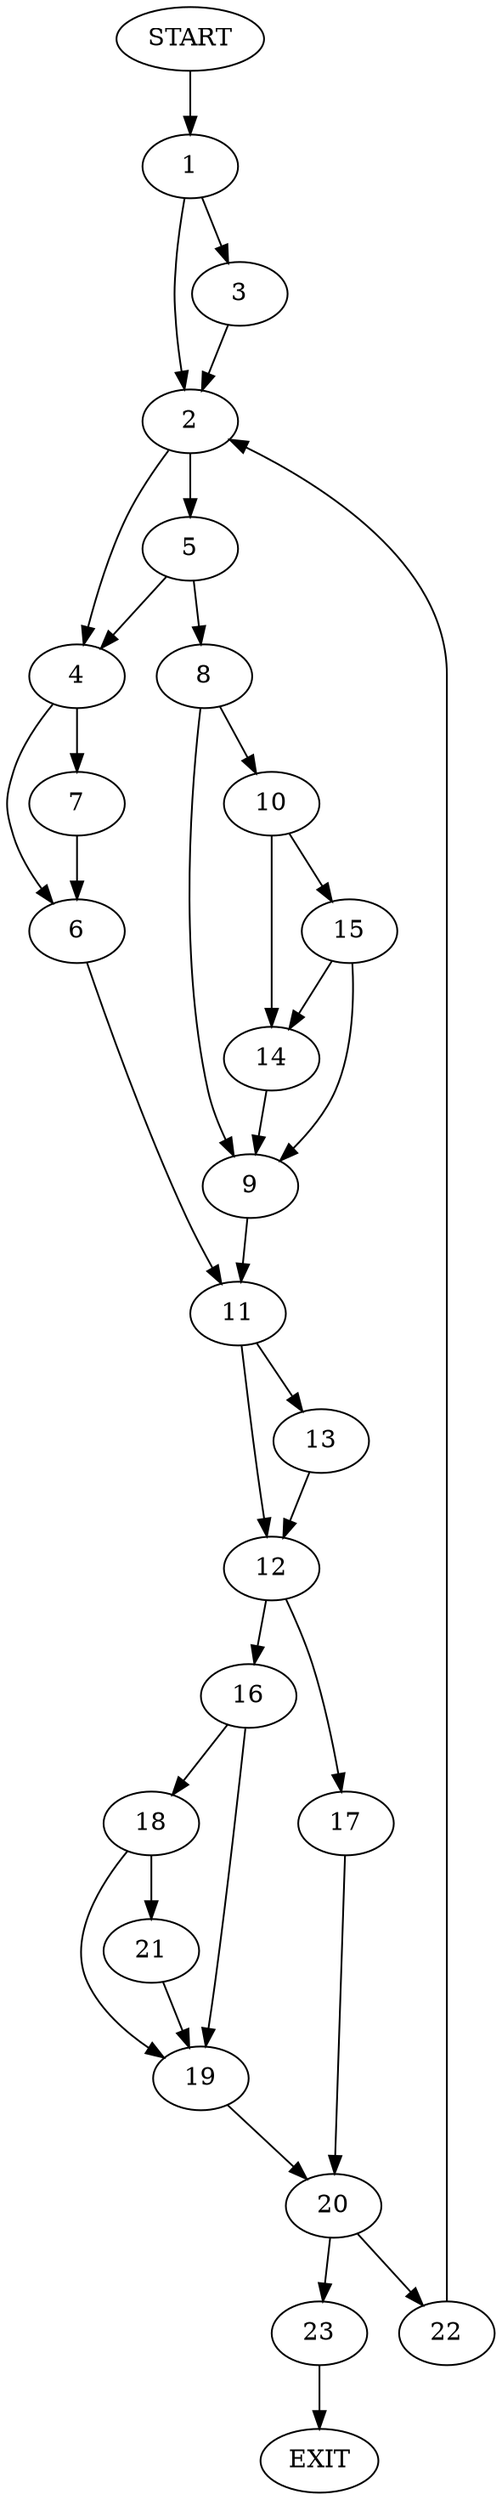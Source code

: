 digraph {
0 [label="START"]
24 [label="EXIT"]
0 -> 1
1 -> 2
1 -> 3
3 -> 2
2 -> 4
2 -> 5
4 -> 6
4 -> 7
5 -> 8
5 -> 4
8 -> 9
8 -> 10
6 -> 11
7 -> 6
11 -> 12
11 -> 13
10 -> 14
10 -> 15
9 -> 11
15 -> 14
15 -> 9
14 -> 9
13 -> 12
12 -> 16
12 -> 17
16 -> 18
16 -> 19
17 -> 20
18 -> 19
18 -> 21
19 -> 20
21 -> 19
20 -> 22
20 -> 23
23 -> 24
22 -> 2
}
